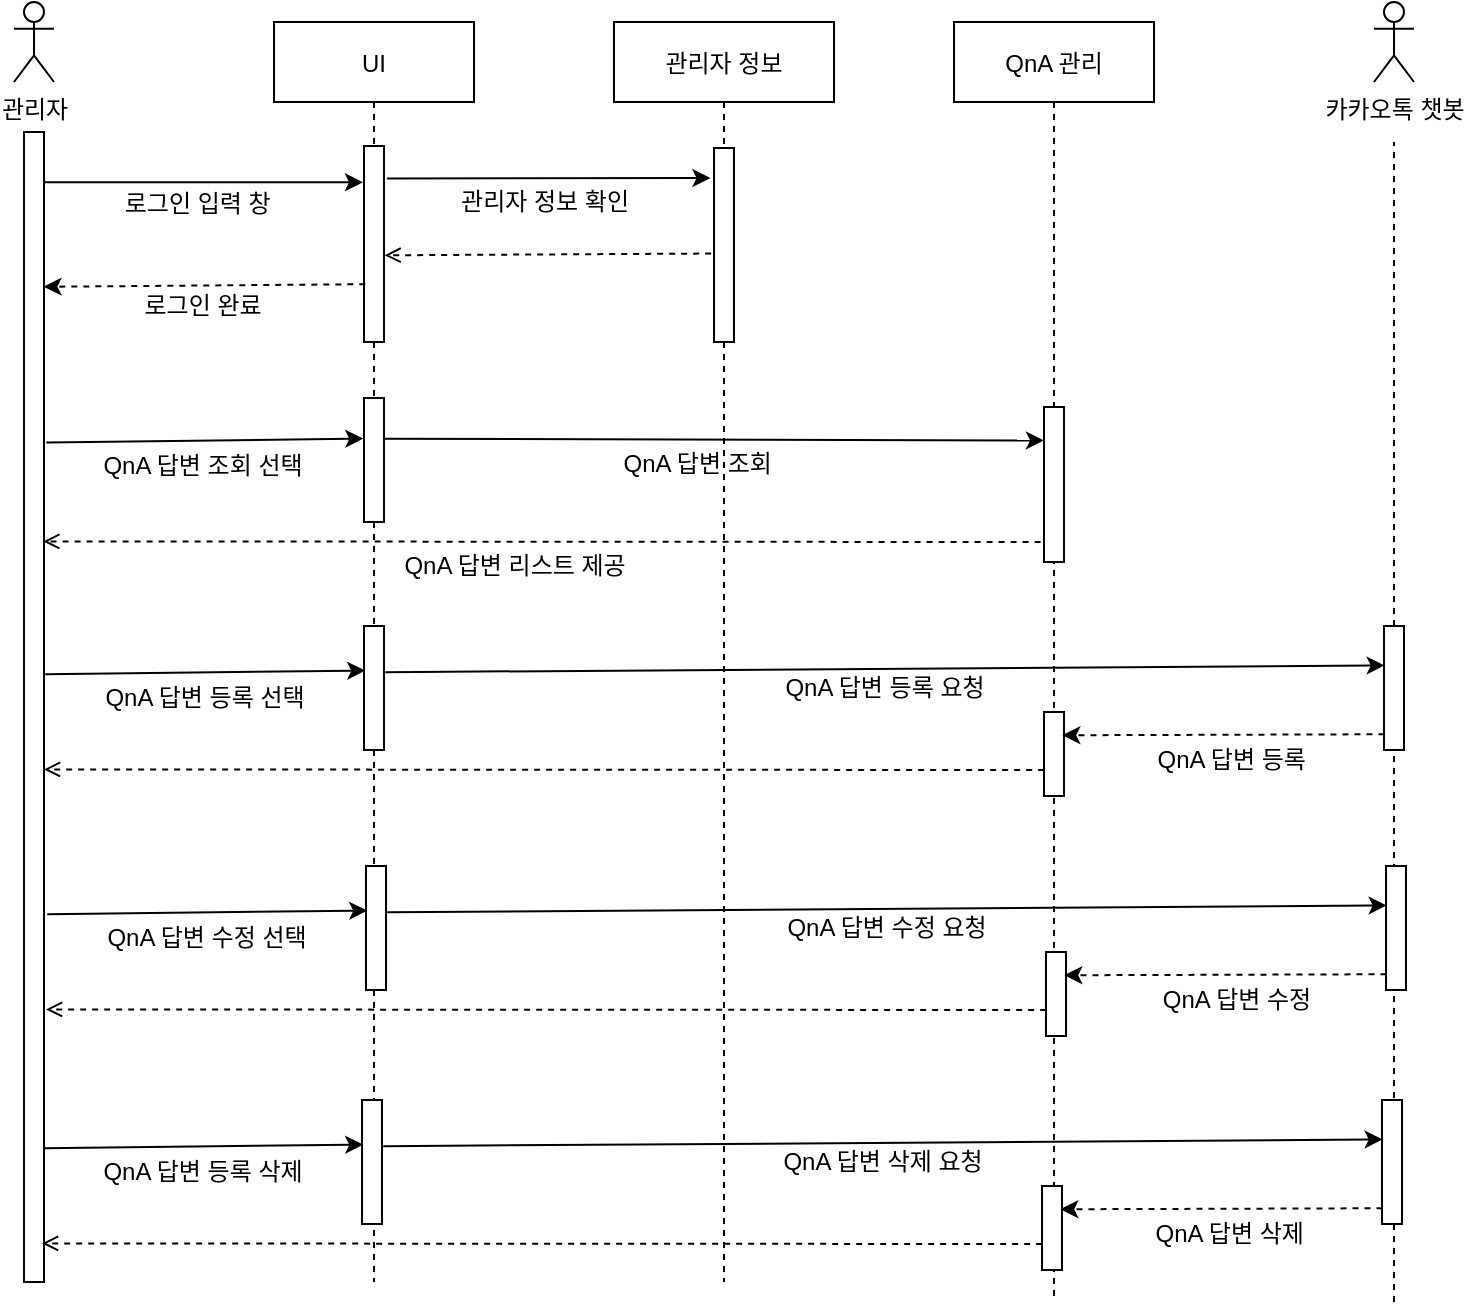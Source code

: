 <mxfile version="18.1.2" type="github">
  <diagram id="kgpKYQtTHZ0yAKxKKP6v" name="Page-1">
    <mxGraphModel dx="1764" dy="894" grid="1" gridSize="10" guides="1" tooltips="1" connect="1" arrows="1" fold="1" page="1" pageScale="1" pageWidth="850" pageHeight="1100" math="0" shadow="0">
      <root>
        <mxCell id="0" />
        <mxCell id="1" parent="0" />
        <mxCell id="3nuBFxr9cyL0pnOWT2aG-1" value="UI" style="shape=umlLifeline;perimeter=lifelinePerimeter;container=1;collapsible=0;recursiveResize=0;rounded=0;shadow=0;strokeWidth=1;" parent="1" vertex="1">
          <mxGeometry x="120" y="50" width="100" height="630" as="geometry" />
        </mxCell>
        <mxCell id="3nuBFxr9cyL0pnOWT2aG-6" value="" style="points=[];perimeter=orthogonalPerimeter;rounded=0;shadow=0;strokeWidth=1;" parent="3nuBFxr9cyL0pnOWT2aG-1" vertex="1">
          <mxGeometry x="45" y="62" width="10" height="98" as="geometry" />
        </mxCell>
        <mxCell id="r8XIUrFHfBqZS6FGPilP-9" value="로그인 입력 창&amp;nbsp;" style="text;html=1;align=center;verticalAlign=middle;resizable=0;points=[];autosize=1;strokeColor=none;fillColor=none;" vertex="1" parent="3nuBFxr9cyL0pnOWT2aG-1">
          <mxGeometry x="-87" y="81" width="100" height="20" as="geometry" />
        </mxCell>
        <mxCell id="r8XIUrFHfBqZS6FGPilP-26" value="" style="points=[];perimeter=orthogonalPerimeter;rounded=0;shadow=0;strokeWidth=1;" vertex="1" parent="3nuBFxr9cyL0pnOWT2aG-1">
          <mxGeometry x="45" y="188" width="10" height="62" as="geometry" />
        </mxCell>
        <mxCell id="3nuBFxr9cyL0pnOWT2aG-5" value="QnA 관리" style="shape=umlLifeline;perimeter=lifelinePerimeter;container=1;collapsible=0;recursiveResize=0;rounded=0;shadow=0;strokeWidth=1;" parent="1" vertex="1">
          <mxGeometry x="460" y="50" width="100" height="640" as="geometry" />
        </mxCell>
        <mxCell id="r8XIUrFHfBqZS6FGPilP-29" value="" style="points=[];perimeter=orthogonalPerimeter;rounded=0;shadow=0;strokeWidth=1;" vertex="1" parent="3nuBFxr9cyL0pnOWT2aG-5">
          <mxGeometry x="45" y="192.5" width="10" height="77.5" as="geometry" />
        </mxCell>
        <mxCell id="r8XIUrFHfBqZS6FGPilP-47" value="" style="points=[];perimeter=orthogonalPerimeter;rounded=0;shadow=0;strokeWidth=1;" vertex="1" parent="3nuBFxr9cyL0pnOWT2aG-5">
          <mxGeometry x="45" y="345" width="10" height="42" as="geometry" />
        </mxCell>
        <mxCell id="r8XIUrFHfBqZS6FGPilP-3" value="관리자" style="shape=umlActor;verticalLabelPosition=bottom;verticalAlign=top;html=1;outlineConnect=0;" vertex="1" parent="1">
          <mxGeometry x="-10" y="40" width="20" height="40" as="geometry" />
        </mxCell>
        <mxCell id="r8XIUrFHfBqZS6FGPilP-7" value="" style="endArrow=none;dashed=1;html=1;rounded=0;" edge="1" parent="1">
          <mxGeometry width="50" height="50" relative="1" as="geometry">
            <mxPoint y="440" as="sourcePoint" />
            <mxPoint y="110" as="targetPoint" />
          </mxGeometry>
        </mxCell>
        <mxCell id="3nuBFxr9cyL0pnOWT2aG-2" value="" style="points=[];perimeter=orthogonalPerimeter;rounded=0;shadow=0;strokeWidth=1;" parent="1" vertex="1">
          <mxGeometry x="-5" y="105" width="10" height="575" as="geometry" />
        </mxCell>
        <mxCell id="r8XIUrFHfBqZS6FGPilP-8" value="" style="endArrow=classic;html=1;rounded=0;exitX=1.5;exitY=0.075;exitDx=0;exitDy=0;exitPerimeter=0;" edge="1" parent="1">
          <mxGeometry width="50" height="50" relative="1" as="geometry">
            <mxPoint x="5" y="130.125" as="sourcePoint" />
            <mxPoint x="164.5" y="130.125" as="targetPoint" />
          </mxGeometry>
        </mxCell>
        <mxCell id="r8XIUrFHfBqZS6FGPilP-10" value="관리자 정보" style="shape=umlLifeline;perimeter=lifelinePerimeter;container=1;collapsible=0;recursiveResize=0;rounded=0;shadow=0;strokeWidth=1;" vertex="1" parent="1">
          <mxGeometry x="290" y="50" width="110" height="630" as="geometry" />
        </mxCell>
        <mxCell id="r8XIUrFHfBqZS6FGPilP-13" value="" style="points=[];perimeter=orthogonalPerimeter;rounded=0;shadow=0;strokeWidth=1;" vertex="1" parent="r8XIUrFHfBqZS6FGPilP-10">
          <mxGeometry x="50" y="63" width="10" height="97" as="geometry" />
        </mxCell>
        <mxCell id="r8XIUrFHfBqZS6FGPilP-54" value="" style="endArrow=open;html=1;rounded=0;exitX=0.024;exitY=0.873;exitDx=0;exitDy=0;exitPerimeter=0;entryX=1;entryY=0.563;entryDx=0;entryDy=0;entryPerimeter=0;dashed=1;endFill=0;" edge="1" parent="r8XIUrFHfBqZS6FGPilP-10">
          <mxGeometry width="50" height="50" relative="1" as="geometry">
            <mxPoint x="215.09" y="373.996" as="sourcePoint" />
            <mxPoint x="-285" y="373.725" as="targetPoint" />
          </mxGeometry>
        </mxCell>
        <mxCell id="r8XIUrFHfBqZS6FGPilP-11" value="" style="endArrow=classic;html=1;rounded=0;exitX=1.143;exitY=0.166;exitDx=0;exitDy=0;exitPerimeter=0;entryX=-0.177;entryY=0.155;entryDx=0;entryDy=0;entryPerimeter=0;" edge="1" parent="1" source="3nuBFxr9cyL0pnOWT2aG-6" target="r8XIUrFHfBqZS6FGPilP-13">
          <mxGeometry width="50" height="50" relative="1" as="geometry">
            <mxPoint x="180" y="130" as="sourcePoint" />
            <mxPoint x="330" y="130" as="targetPoint" />
          </mxGeometry>
        </mxCell>
        <mxCell id="r8XIUrFHfBqZS6FGPilP-12" value="관리자 정보 확인" style="text;html=1;align=center;verticalAlign=middle;resizable=0;points=[];autosize=1;strokeColor=none;fillColor=none;" vertex="1" parent="1">
          <mxGeometry x="200" y="130" width="110" height="20" as="geometry" />
        </mxCell>
        <mxCell id="r8XIUrFHfBqZS6FGPilP-18" value="" style="endArrow=open;html=1;rounded=0;dashed=1;entryX=1.03;entryY=0.253;entryDx=0;entryDy=0;entryPerimeter=0;endFill=0;exitX=-0.141;exitY=0.544;exitDx=0;exitDy=0;exitPerimeter=0;" edge="1" parent="1" source="r8XIUrFHfBqZS6FGPilP-13">
          <mxGeometry width="50" height="50" relative="1" as="geometry">
            <mxPoint x="339" y="167" as="sourcePoint" />
            <mxPoint x="175.3" y="166.65" as="targetPoint" />
          </mxGeometry>
        </mxCell>
        <mxCell id="r8XIUrFHfBqZS6FGPilP-19" value="" style="endArrow=classic;html=1;rounded=0;exitX=0.065;exitY=0.242;exitDx=0;exitDy=0;exitPerimeter=0;entryX=0.975;entryY=0.234;entryDx=0;entryDy=0;entryPerimeter=0;dashed=1;endFill=1;" edge="1" parent="1">
          <mxGeometry width="50" height="50" relative="1" as="geometry">
            <mxPoint x="165.65" y="181.1" as="sourcePoint" />
            <mxPoint x="4.75" y="182.39" as="targetPoint" />
          </mxGeometry>
        </mxCell>
        <mxCell id="r8XIUrFHfBqZS6FGPilP-22" value="카카오톡 챗봇" style="shape=umlActor;verticalLabelPosition=bottom;verticalAlign=top;html=1;outlineConnect=0;" vertex="1" parent="1">
          <mxGeometry x="670" y="40" width="20" height="40" as="geometry" />
        </mxCell>
        <mxCell id="r8XIUrFHfBqZS6FGPilP-25" value="" style="endArrow=none;dashed=1;html=1;rounded=0;startArrow=none;" edge="1" parent="1" source="r8XIUrFHfBqZS6FGPilP-40">
          <mxGeometry width="50" height="50" relative="1" as="geometry">
            <mxPoint x="680" y="450" as="sourcePoint" />
            <mxPoint x="680" y="110" as="targetPoint" />
          </mxGeometry>
        </mxCell>
        <mxCell id="r8XIUrFHfBqZS6FGPilP-27" value="" style="endArrow=classic;html=1;rounded=0;entryX=-0.038;entryY=0.327;entryDx=0;entryDy=0;entryPerimeter=0;exitX=1.116;exitY=0.27;exitDx=0;exitDy=0;exitPerimeter=0;" edge="1" parent="1" source="3nuBFxr9cyL0pnOWT2aG-2" target="r8XIUrFHfBqZS6FGPilP-26">
          <mxGeometry width="50" height="50" relative="1" as="geometry">
            <mxPoint x="10" y="260" as="sourcePoint" />
            <mxPoint x="160" y="270" as="targetPoint" />
          </mxGeometry>
        </mxCell>
        <mxCell id="r8XIUrFHfBqZS6FGPilP-28" value="QnA 답변 조회 선택" style="text;html=1;align=center;verticalAlign=middle;resizable=0;points=[];autosize=1;strokeColor=none;fillColor=none;" vertex="1" parent="1">
          <mxGeometry x="24" y="262" width="120" height="20" as="geometry" />
        </mxCell>
        <mxCell id="r8XIUrFHfBqZS6FGPilP-30" value="" style="endArrow=classic;html=1;rounded=0;exitX=0.993;exitY=0.329;exitDx=0;exitDy=0;exitPerimeter=0;entryX=-0.001;entryY=0.216;entryDx=0;entryDy=0;entryPerimeter=0;" edge="1" parent="1" source="r8XIUrFHfBqZS6FGPilP-26" target="r8XIUrFHfBqZS6FGPilP-29">
          <mxGeometry width="50" height="50" relative="1" as="geometry">
            <mxPoint x="180" y="270" as="sourcePoint" />
            <mxPoint x="490" y="270" as="targetPoint" />
          </mxGeometry>
        </mxCell>
        <mxCell id="r8XIUrFHfBqZS6FGPilP-31" value="QnA 답변 조회&amp;nbsp;" style="text;html=1;align=center;verticalAlign=middle;resizable=0;points=[];autosize=1;strokeColor=none;fillColor=none;" vertex="1" parent="1">
          <mxGeometry x="283" y="261" width="100" height="20" as="geometry" />
        </mxCell>
        <mxCell id="r8XIUrFHfBqZS6FGPilP-34" value="" style="endArrow=open;html=1;rounded=0;dashed=1;endFill=0;exitX=-0.141;exitY=0.544;exitDx=0;exitDy=0;exitPerimeter=0;entryX=0.963;entryY=0.356;entryDx=0;entryDy=0;entryPerimeter=0;" edge="1" parent="1" target="3nuBFxr9cyL0pnOWT2aG-2">
          <mxGeometry width="50" height="50" relative="1" as="geometry">
            <mxPoint x="503.29" y="309.998" as="sourcePoint" />
            <mxPoint x="10" y="310" as="targetPoint" />
          </mxGeometry>
        </mxCell>
        <mxCell id="r8XIUrFHfBqZS6FGPilP-36" value="" style="endArrow=classic;html=1;rounded=0;entryX=-0.038;entryY=0.327;entryDx=0;entryDy=0;entryPerimeter=0;exitX=0.962;exitY=0.463;exitDx=0;exitDy=0;exitPerimeter=0;" edge="1" parent="1">
          <mxGeometry width="50" height="50" relative="1" as="geometry">
            <mxPoint x="5.62" y="376.105" as="sourcePoint" />
            <mxPoint x="165.62" y="374.274" as="targetPoint" />
          </mxGeometry>
        </mxCell>
        <mxCell id="r8XIUrFHfBqZS6FGPilP-37" value="QnA 답변 등록 선택" style="text;html=1;align=center;verticalAlign=middle;resizable=0;points=[];autosize=1;strokeColor=none;fillColor=none;" vertex="1" parent="1">
          <mxGeometry x="25" y="378" width="120" height="20" as="geometry" />
        </mxCell>
        <mxCell id="r8XIUrFHfBqZS6FGPilP-38" value="" style="points=[];perimeter=orthogonalPerimeter;rounded=0;shadow=0;strokeWidth=1;" vertex="1" parent="1">
          <mxGeometry x="165" y="352" width="10" height="62" as="geometry" />
        </mxCell>
        <mxCell id="r8XIUrFHfBqZS6FGPilP-39" value="QnA 답변 리스트 제공" style="text;html=1;align=center;verticalAlign=middle;resizable=0;points=[];autosize=1;strokeColor=none;fillColor=none;" vertex="1" parent="1">
          <mxGeometry x="175" y="312" width="130" height="20" as="geometry" />
        </mxCell>
        <mxCell id="r8XIUrFHfBqZS6FGPilP-40" value="" style="points=[];perimeter=orthogonalPerimeter;rounded=0;shadow=0;strokeWidth=1;" vertex="1" parent="1">
          <mxGeometry x="675" y="352" width="10" height="62" as="geometry" />
        </mxCell>
        <mxCell id="r8XIUrFHfBqZS6FGPilP-41" value="" style="endArrow=none;dashed=1;html=1;rounded=0;" edge="1" parent="1" target="r8XIUrFHfBqZS6FGPilP-40">
          <mxGeometry width="50" height="50" relative="1" as="geometry">
            <mxPoint x="680" y="690" as="sourcePoint" />
            <mxPoint x="680" y="110" as="targetPoint" />
          </mxGeometry>
        </mxCell>
        <mxCell id="r8XIUrFHfBqZS6FGPilP-45" value="" style="endArrow=classic;html=1;rounded=0;exitX=0.962;exitY=0.463;exitDx=0;exitDy=0;exitPerimeter=0;entryX=0.033;entryY=0.318;entryDx=0;entryDy=0;entryPerimeter=0;" edge="1" parent="1" target="r8XIUrFHfBqZS6FGPilP-40">
          <mxGeometry width="50" height="50" relative="1" as="geometry">
            <mxPoint x="175.62" y="375.105" as="sourcePoint" />
            <mxPoint x="335.62" y="373.274" as="targetPoint" />
          </mxGeometry>
        </mxCell>
        <mxCell id="r8XIUrFHfBqZS6FGPilP-46" value="QnA 답변 등록 요청" style="text;html=1;align=center;verticalAlign=middle;resizable=0;points=[];autosize=1;strokeColor=none;fillColor=none;" vertex="1" parent="1">
          <mxGeometry x="365" y="373" width="120" height="20" as="geometry" />
        </mxCell>
        <mxCell id="r8XIUrFHfBqZS6FGPilP-51" value="" style="endArrow=classic;html=1;rounded=0;exitX=0.024;exitY=0.873;exitDx=0;exitDy=0;exitPerimeter=0;entryX=0.915;entryY=0.277;entryDx=0;entryDy=0;entryPerimeter=0;dashed=1;" edge="1" parent="1" source="r8XIUrFHfBqZS6FGPilP-40" target="r8XIUrFHfBqZS6FGPilP-47">
          <mxGeometry width="50" height="50" relative="1" as="geometry">
            <mxPoint x="513.2" y="540.238" as="sourcePoint" />
            <mxPoint x="675" y="540.005" as="targetPoint" />
          </mxGeometry>
        </mxCell>
        <mxCell id="r8XIUrFHfBqZS6FGPilP-53" value="QnA 답변 등록&amp;nbsp;" style="text;html=1;align=center;verticalAlign=middle;resizable=0;points=[];autosize=1;strokeColor=none;fillColor=none;" vertex="1" parent="1">
          <mxGeometry x="550" y="409" width="100" height="20" as="geometry" />
        </mxCell>
        <mxCell id="r8XIUrFHfBqZS6FGPilP-55" value="" style="points=[];perimeter=orthogonalPerimeter;rounded=0;shadow=0;strokeWidth=1;" vertex="1" parent="1">
          <mxGeometry x="506" y="515" width="10" height="42" as="geometry" />
        </mxCell>
        <mxCell id="r8XIUrFHfBqZS6FGPilP-56" value="" style="endArrow=open;html=1;rounded=0;exitX=0.024;exitY=0.873;exitDx=0;exitDy=0;exitPerimeter=0;entryX=1;entryY=0.563;entryDx=0;entryDy=0;entryPerimeter=0;dashed=1;endFill=0;" edge="1" parent="1">
          <mxGeometry width="50" height="50" relative="1" as="geometry">
            <mxPoint x="506.09" y="543.996" as="sourcePoint" />
            <mxPoint x="6" y="543.725" as="targetPoint" />
          </mxGeometry>
        </mxCell>
        <mxCell id="r8XIUrFHfBqZS6FGPilP-57" value="" style="endArrow=classic;html=1;rounded=0;entryX=-0.038;entryY=0.327;entryDx=0;entryDy=0;entryPerimeter=0;exitX=0.962;exitY=0.463;exitDx=0;exitDy=0;exitPerimeter=0;" edge="1" parent="1">
          <mxGeometry width="50" height="50" relative="1" as="geometry">
            <mxPoint x="6.62" y="496.105" as="sourcePoint" />
            <mxPoint x="166.62" y="494.274" as="targetPoint" />
          </mxGeometry>
        </mxCell>
        <mxCell id="r8XIUrFHfBqZS6FGPilP-58" value="QnA 답변 수정 선택" style="text;html=1;align=center;verticalAlign=middle;resizable=0;points=[];autosize=1;strokeColor=none;fillColor=none;" vertex="1" parent="1">
          <mxGeometry x="26" y="498" width="120" height="20" as="geometry" />
        </mxCell>
        <mxCell id="r8XIUrFHfBqZS6FGPilP-59" value="" style="points=[];perimeter=orthogonalPerimeter;rounded=0;shadow=0;strokeWidth=1;" vertex="1" parent="1">
          <mxGeometry x="166" y="472" width="10" height="62" as="geometry" />
        </mxCell>
        <mxCell id="r8XIUrFHfBqZS6FGPilP-60" value="" style="points=[];perimeter=orthogonalPerimeter;rounded=0;shadow=0;strokeWidth=1;" vertex="1" parent="1">
          <mxGeometry x="676" y="472" width="10" height="62" as="geometry" />
        </mxCell>
        <mxCell id="r8XIUrFHfBqZS6FGPilP-61" value="" style="endArrow=classic;html=1;rounded=0;exitX=0.962;exitY=0.463;exitDx=0;exitDy=0;exitPerimeter=0;entryX=0.033;entryY=0.318;entryDx=0;entryDy=0;entryPerimeter=0;" edge="1" parent="1" target="r8XIUrFHfBqZS6FGPilP-60">
          <mxGeometry width="50" height="50" relative="1" as="geometry">
            <mxPoint x="176.62" y="495.105" as="sourcePoint" />
            <mxPoint x="336.62" y="493.274" as="targetPoint" />
          </mxGeometry>
        </mxCell>
        <mxCell id="r8XIUrFHfBqZS6FGPilP-62" value="QnA 답변 수정 요청" style="text;html=1;align=center;verticalAlign=middle;resizable=0;points=[];autosize=1;strokeColor=none;fillColor=none;" vertex="1" parent="1">
          <mxGeometry x="366" y="493" width="120" height="20" as="geometry" />
        </mxCell>
        <mxCell id="r8XIUrFHfBqZS6FGPilP-63" value="" style="endArrow=classic;html=1;rounded=0;exitX=0.024;exitY=0.873;exitDx=0;exitDy=0;exitPerimeter=0;entryX=0.915;entryY=0.277;entryDx=0;entryDy=0;entryPerimeter=0;dashed=1;" edge="1" parent="1" source="r8XIUrFHfBqZS6FGPilP-60" target="r8XIUrFHfBqZS6FGPilP-55">
          <mxGeometry width="50" height="50" relative="1" as="geometry">
            <mxPoint x="514.2" y="660.238" as="sourcePoint" />
            <mxPoint x="676" y="660.005" as="targetPoint" />
          </mxGeometry>
        </mxCell>
        <mxCell id="r8XIUrFHfBqZS6FGPilP-64" value="QnA 답변 수정" style="text;html=1;align=center;verticalAlign=middle;resizable=0;points=[];autosize=1;strokeColor=none;fillColor=none;" vertex="1" parent="1">
          <mxGeometry x="556" y="529" width="90" height="20" as="geometry" />
        </mxCell>
        <mxCell id="r8XIUrFHfBqZS6FGPilP-65" value="" style="points=[];perimeter=orthogonalPerimeter;rounded=0;shadow=0;strokeWidth=1;" vertex="1" parent="1">
          <mxGeometry x="504" y="632" width="10" height="42" as="geometry" />
        </mxCell>
        <mxCell id="r8XIUrFHfBqZS6FGPilP-66" value="" style="endArrow=open;html=1;rounded=0;exitX=0.024;exitY=0.873;exitDx=0;exitDy=0;exitPerimeter=0;entryX=1;entryY=0.563;entryDx=0;entryDy=0;entryPerimeter=0;dashed=1;endFill=0;" edge="1" parent="1">
          <mxGeometry width="50" height="50" relative="1" as="geometry">
            <mxPoint x="504.09" y="660.996" as="sourcePoint" />
            <mxPoint x="4" y="660.725" as="targetPoint" />
          </mxGeometry>
        </mxCell>
        <mxCell id="r8XIUrFHfBqZS6FGPilP-67" value="" style="endArrow=classic;html=1;rounded=0;entryX=-0.038;entryY=0.327;entryDx=0;entryDy=0;entryPerimeter=0;exitX=0.962;exitY=0.463;exitDx=0;exitDy=0;exitPerimeter=0;" edge="1" parent="1">
          <mxGeometry width="50" height="50" relative="1" as="geometry">
            <mxPoint x="4.62" y="613.105" as="sourcePoint" />
            <mxPoint x="164.62" y="611.274" as="targetPoint" />
          </mxGeometry>
        </mxCell>
        <mxCell id="r8XIUrFHfBqZS6FGPilP-68" value="QnA 답변 등록 삭제" style="text;html=1;align=center;verticalAlign=middle;resizable=0;points=[];autosize=1;strokeColor=none;fillColor=none;" vertex="1" parent="1">
          <mxGeometry x="24" y="615" width="120" height="20" as="geometry" />
        </mxCell>
        <mxCell id="r8XIUrFHfBqZS6FGPilP-69" value="" style="points=[];perimeter=orthogonalPerimeter;rounded=0;shadow=0;strokeWidth=1;" vertex="1" parent="1">
          <mxGeometry x="164" y="589" width="10" height="62" as="geometry" />
        </mxCell>
        <mxCell id="r8XIUrFHfBqZS6FGPilP-70" value="" style="points=[];perimeter=orthogonalPerimeter;rounded=0;shadow=0;strokeWidth=1;" vertex="1" parent="1">
          <mxGeometry x="674" y="589" width="10" height="62" as="geometry" />
        </mxCell>
        <mxCell id="r8XIUrFHfBqZS6FGPilP-71" value="" style="endArrow=classic;html=1;rounded=0;exitX=0.962;exitY=0.463;exitDx=0;exitDy=0;exitPerimeter=0;entryX=0.033;entryY=0.318;entryDx=0;entryDy=0;entryPerimeter=0;" edge="1" parent="1" target="r8XIUrFHfBqZS6FGPilP-70">
          <mxGeometry width="50" height="50" relative="1" as="geometry">
            <mxPoint x="174.62" y="612.105" as="sourcePoint" />
            <mxPoint x="334.62" y="610.274" as="targetPoint" />
          </mxGeometry>
        </mxCell>
        <mxCell id="r8XIUrFHfBqZS6FGPilP-72" value="QnA 답변 삭제 요청" style="text;html=1;align=center;verticalAlign=middle;resizable=0;points=[];autosize=1;strokeColor=none;fillColor=none;" vertex="1" parent="1">
          <mxGeometry x="364" y="610" width="120" height="20" as="geometry" />
        </mxCell>
        <mxCell id="r8XIUrFHfBqZS6FGPilP-73" value="" style="endArrow=classic;html=1;rounded=0;exitX=0.024;exitY=0.873;exitDx=0;exitDy=0;exitPerimeter=0;entryX=0.915;entryY=0.277;entryDx=0;entryDy=0;entryPerimeter=0;dashed=1;" edge="1" parent="1" source="r8XIUrFHfBqZS6FGPilP-70" target="r8XIUrFHfBqZS6FGPilP-65">
          <mxGeometry width="50" height="50" relative="1" as="geometry">
            <mxPoint x="512.2" y="777.238" as="sourcePoint" />
            <mxPoint x="674" y="777.005" as="targetPoint" />
          </mxGeometry>
        </mxCell>
        <mxCell id="r8XIUrFHfBqZS6FGPilP-74" value="QnA 답변 삭제&amp;nbsp;" style="text;html=1;align=center;verticalAlign=middle;resizable=0;points=[];autosize=1;strokeColor=none;fillColor=none;" vertex="1" parent="1">
          <mxGeometry x="549" y="646" width="100" height="20" as="geometry" />
        </mxCell>
        <mxCell id="r8XIUrFHfBqZS6FGPilP-75" value="로그인 완료" style="text;html=1;align=center;verticalAlign=middle;resizable=0;points=[];autosize=1;strokeColor=none;fillColor=none;" vertex="1" parent="1">
          <mxGeometry x="44" y="182" width="80" height="20" as="geometry" />
        </mxCell>
      </root>
    </mxGraphModel>
  </diagram>
</mxfile>
